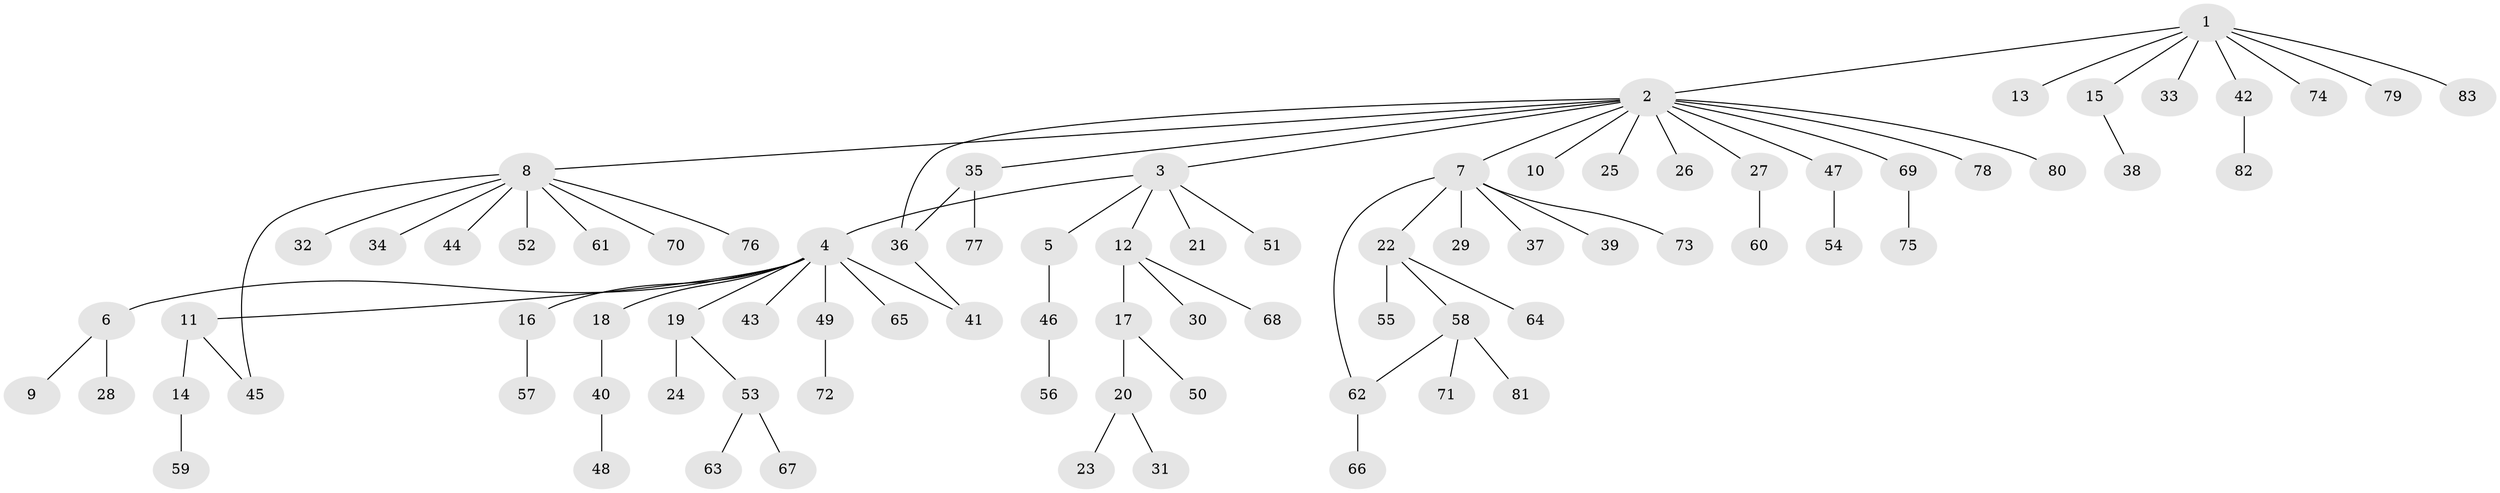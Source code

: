 // coarse degree distribution, {17: 0.024390243902439025, 4: 0.07317073170731707, 2: 0.12195121951219512, 6: 0.024390243902439025, 9: 0.024390243902439025, 1: 0.7317073170731707}
// Generated by graph-tools (version 1.1) at 2025/18/03/04/25 18:18:26]
// undirected, 83 vertices, 86 edges
graph export_dot {
graph [start="1"]
  node [color=gray90,style=filled];
  1;
  2;
  3;
  4;
  5;
  6;
  7;
  8;
  9;
  10;
  11;
  12;
  13;
  14;
  15;
  16;
  17;
  18;
  19;
  20;
  21;
  22;
  23;
  24;
  25;
  26;
  27;
  28;
  29;
  30;
  31;
  32;
  33;
  34;
  35;
  36;
  37;
  38;
  39;
  40;
  41;
  42;
  43;
  44;
  45;
  46;
  47;
  48;
  49;
  50;
  51;
  52;
  53;
  54;
  55;
  56;
  57;
  58;
  59;
  60;
  61;
  62;
  63;
  64;
  65;
  66;
  67;
  68;
  69;
  70;
  71;
  72;
  73;
  74;
  75;
  76;
  77;
  78;
  79;
  80;
  81;
  82;
  83;
  1 -- 2;
  1 -- 13;
  1 -- 15;
  1 -- 33;
  1 -- 42;
  1 -- 74;
  1 -- 79;
  1 -- 83;
  2 -- 3;
  2 -- 7;
  2 -- 8;
  2 -- 10;
  2 -- 25;
  2 -- 26;
  2 -- 27;
  2 -- 35;
  2 -- 36;
  2 -- 47;
  2 -- 69;
  2 -- 78;
  2 -- 80;
  3 -- 4;
  3 -- 5;
  3 -- 12;
  3 -- 21;
  3 -- 51;
  4 -- 6;
  4 -- 11;
  4 -- 16;
  4 -- 18;
  4 -- 19;
  4 -- 41;
  4 -- 43;
  4 -- 49;
  4 -- 65;
  5 -- 46;
  6 -- 9;
  6 -- 28;
  7 -- 22;
  7 -- 29;
  7 -- 37;
  7 -- 39;
  7 -- 62;
  7 -- 73;
  8 -- 32;
  8 -- 34;
  8 -- 44;
  8 -- 45;
  8 -- 52;
  8 -- 61;
  8 -- 70;
  8 -- 76;
  11 -- 14;
  11 -- 45;
  12 -- 17;
  12 -- 30;
  12 -- 68;
  14 -- 59;
  15 -- 38;
  16 -- 57;
  17 -- 20;
  17 -- 50;
  18 -- 40;
  19 -- 24;
  19 -- 53;
  20 -- 23;
  20 -- 31;
  22 -- 55;
  22 -- 58;
  22 -- 64;
  27 -- 60;
  35 -- 36;
  35 -- 77;
  36 -- 41;
  40 -- 48;
  42 -- 82;
  46 -- 56;
  47 -- 54;
  49 -- 72;
  53 -- 63;
  53 -- 67;
  58 -- 62;
  58 -- 71;
  58 -- 81;
  62 -- 66;
  69 -- 75;
}
